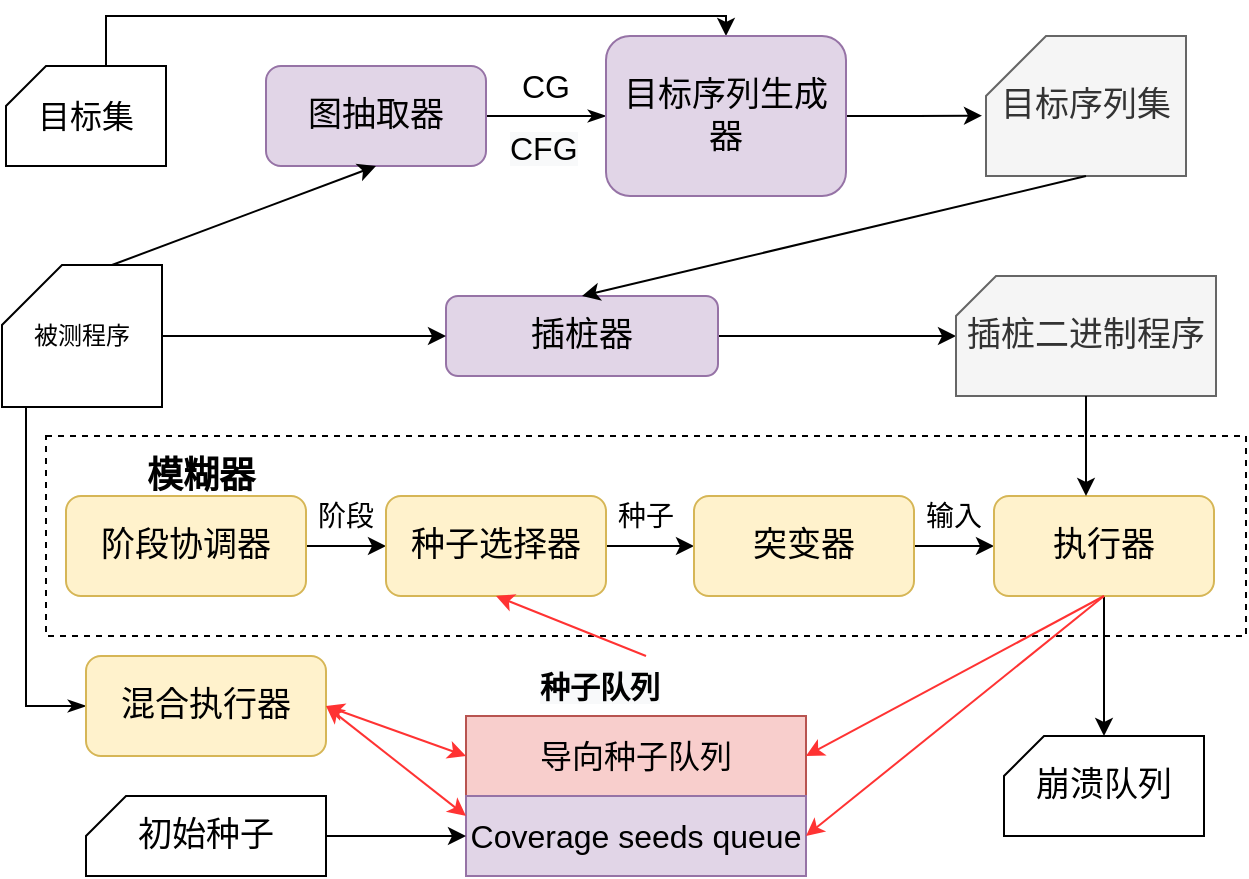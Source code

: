 <mxfile version="15.5.5" type="github">
  <diagram id="C5RBs43oDa-KdzZeNtuy" name="Page-1">
    <mxGraphModel dx="1422" dy="762" grid="0" gridSize="10" guides="1" tooltips="1" connect="1" arrows="1" fold="1" page="1" pageScale="1" pageWidth="827" pageHeight="1169" math="0" shadow="0">
      <root>
        <mxCell id="WIyWlLk6GJQsqaUBKTNV-0" />
        <mxCell id="WIyWlLk6GJQsqaUBKTNV-1" parent="WIyWlLk6GJQsqaUBKTNV-0" />
        <mxCell id="OiPHyQ5rAF06rbVgizBV-43" value="" style="rounded=0;whiteSpace=wrap;html=1;dashed=1;" vertex="1" parent="WIyWlLk6GJQsqaUBKTNV-1">
          <mxGeometry x="102" y="639" width="600" height="100" as="geometry" />
        </mxCell>
        <mxCell id="OiPHyQ5rAF06rbVgizBV-44" style="edgeStyle=orthogonalEdgeStyle;rounded=0;orthogonalLoop=1;jettySize=auto;html=1;entryX=0.5;entryY=0;entryDx=0;entryDy=0;" edge="1" parent="WIyWlLk6GJQsqaUBKTNV-1" source="OiPHyQ5rAF06rbVgizBV-45" target="OiPHyQ5rAF06rbVgizBV-49">
          <mxGeometry relative="1" as="geometry">
            <Array as="points">
              <mxPoint x="132" y="429" />
              <mxPoint x="442" y="429" />
            </Array>
          </mxGeometry>
        </mxCell>
        <mxCell id="OiPHyQ5rAF06rbVgizBV-45" value="&lt;font style=&quot;vertical-align: inherit&quot;&gt;&lt;font style=&quot;vertical-align: inherit&quot;&gt;&lt;font style=&quot;vertical-align: inherit&quot;&gt;&lt;font style=&quot;vertical-align: inherit ; font-size: 16px&quot;&gt;目标集&lt;/font&gt;&lt;/font&gt;&lt;/font&gt;&lt;/font&gt;" style="shape=card;whiteSpace=wrap;html=1;size=20;" vertex="1" parent="WIyWlLk6GJQsqaUBKTNV-1">
          <mxGeometry x="82" y="454" width="80" height="50" as="geometry" />
        </mxCell>
        <mxCell id="OiPHyQ5rAF06rbVgizBV-46" value="" style="edgeStyle=orthogonalEdgeStyle;rounded=0;orthogonalLoop=1;jettySize=auto;html=1;endArrow=classicThin;endFill=1;" edge="1" parent="WIyWlLk6GJQsqaUBKTNV-1" source="OiPHyQ5rAF06rbVgizBV-47" target="OiPHyQ5rAF06rbVgizBV-49">
          <mxGeometry relative="1" as="geometry" />
        </mxCell>
        <mxCell id="OiPHyQ5rAF06rbVgizBV-47" value="&lt;span style=&quot;font-size: 17px&quot;&gt;图抽取器&lt;/span&gt;" style="rounded=1;whiteSpace=wrap;html=1;fillColor=#e1d5e7;strokeColor=#9673a6;" vertex="1" parent="WIyWlLk6GJQsqaUBKTNV-1">
          <mxGeometry x="212" y="454" width="110" height="50" as="geometry" />
        </mxCell>
        <mxCell id="OiPHyQ5rAF06rbVgizBV-48" style="edgeStyle=orthogonalEdgeStyle;rounded=0;orthogonalLoop=1;jettySize=auto;html=1;entryX=-0.02;entryY=0.569;entryDx=0;entryDy=0;entryPerimeter=0;" edge="1" parent="WIyWlLk6GJQsqaUBKTNV-1" source="OiPHyQ5rAF06rbVgizBV-49" target="OiPHyQ5rAF06rbVgizBV-50">
          <mxGeometry relative="1" as="geometry" />
        </mxCell>
        <mxCell id="OiPHyQ5rAF06rbVgizBV-49" value="&lt;span style=&quot;font-size: 17px&quot;&gt;目标序列生成器&lt;/span&gt;" style="rounded=1;whiteSpace=wrap;html=1;fillColor=#e1d5e7;strokeColor=#9673a6;" vertex="1" parent="WIyWlLk6GJQsqaUBKTNV-1">
          <mxGeometry x="382" y="439" width="120" height="80" as="geometry" />
        </mxCell>
        <mxCell id="OiPHyQ5rAF06rbVgizBV-50" value="&lt;span style=&quot;font-size: 17px&quot;&gt;目标序列集&lt;/span&gt;" style="shape=card;whiteSpace=wrap;html=1;fillColor=#f5f5f5;strokeColor=#666666;fontColor=#333333;" vertex="1" parent="WIyWlLk6GJQsqaUBKTNV-1">
          <mxGeometry x="572" y="439" width="100" height="70" as="geometry" />
        </mxCell>
        <mxCell id="OiPHyQ5rAF06rbVgizBV-51" style="edgeStyle=orthogonalEdgeStyle;rounded=0;orthogonalLoop=1;jettySize=auto;html=1;" edge="1" parent="WIyWlLk6GJQsqaUBKTNV-1" source="OiPHyQ5rAF06rbVgizBV-52" target="OiPHyQ5rAF06rbVgizBV-53">
          <mxGeometry relative="1" as="geometry" />
        </mxCell>
        <mxCell id="OiPHyQ5rAF06rbVgizBV-52" value="&lt;font style=&quot;font-size: 17px&quot;&gt;插桩器&lt;/font&gt;" style="rounded=1;whiteSpace=wrap;html=1;fillColor=#e1d5e7;strokeColor=#9673a6;" vertex="1" parent="WIyWlLk6GJQsqaUBKTNV-1">
          <mxGeometry x="302" y="569" width="136" height="40" as="geometry" />
        </mxCell>
        <mxCell id="OiPHyQ5rAF06rbVgizBV-53" value="&lt;span style=&quot;font-size: 17px&quot;&gt;插桩二进制程序&lt;/span&gt;" style="shape=card;whiteSpace=wrap;html=1;size=20;fillColor=#f5f5f5;strokeColor=#666666;fontColor=#333333;" vertex="1" parent="WIyWlLk6GJQsqaUBKTNV-1">
          <mxGeometry x="557" y="559" width="130" height="60" as="geometry" />
        </mxCell>
        <mxCell id="OiPHyQ5rAF06rbVgizBV-54" style="edgeStyle=orthogonalEdgeStyle;rounded=0;orthogonalLoop=1;jettySize=auto;html=1;entryX=0;entryY=0.5;entryDx=0;entryDy=0;" edge="1" parent="WIyWlLk6GJQsqaUBKTNV-1" source="OiPHyQ5rAF06rbVgizBV-56" target="OiPHyQ5rAF06rbVgizBV-52">
          <mxGeometry relative="1" as="geometry" />
        </mxCell>
        <mxCell id="OiPHyQ5rAF06rbVgizBV-55" style="edgeStyle=orthogonalEdgeStyle;rounded=0;orthogonalLoop=1;jettySize=auto;html=1;entryX=0;entryY=0.5;entryDx=0;entryDy=0;endArrow=classicThin;endFill=1;" edge="1" parent="WIyWlLk6GJQsqaUBKTNV-1" source="OiPHyQ5rAF06rbVgizBV-56" target="OiPHyQ5rAF06rbVgizBV-65">
          <mxGeometry relative="1" as="geometry">
            <Array as="points">
              <mxPoint x="92" y="774" />
            </Array>
          </mxGeometry>
        </mxCell>
        <mxCell id="OiPHyQ5rAF06rbVgizBV-56" value="被测程序" style="shape=card;whiteSpace=wrap;html=1;" vertex="1" parent="WIyWlLk6GJQsqaUBKTNV-1">
          <mxGeometry x="80" y="553.5" width="80" height="71" as="geometry" />
        </mxCell>
        <mxCell id="OiPHyQ5rAF06rbVgizBV-57" value="" style="edgeStyle=orthogonalEdgeStyle;rounded=0;orthogonalLoop=1;jettySize=auto;html=1;" edge="1" parent="WIyWlLk6GJQsqaUBKTNV-1" source="OiPHyQ5rAF06rbVgizBV-58" target="OiPHyQ5rAF06rbVgizBV-60">
          <mxGeometry relative="1" as="geometry" />
        </mxCell>
        <mxCell id="OiPHyQ5rAF06rbVgizBV-58" value="&lt;span style=&quot;font-size: 17px&quot;&gt;阶段协调器&lt;/span&gt;" style="rounded=1;whiteSpace=wrap;html=1;fillColor=#fff2cc;strokeColor=#d6b656;" vertex="1" parent="WIyWlLk6GJQsqaUBKTNV-1">
          <mxGeometry x="112" y="669" width="120" height="50" as="geometry" />
        </mxCell>
        <mxCell id="OiPHyQ5rAF06rbVgizBV-59" value="" style="edgeStyle=orthogonalEdgeStyle;rounded=0;orthogonalLoop=1;jettySize=auto;html=1;" edge="1" parent="WIyWlLk6GJQsqaUBKTNV-1" source="OiPHyQ5rAF06rbVgizBV-60" target="OiPHyQ5rAF06rbVgizBV-62">
          <mxGeometry relative="1" as="geometry" />
        </mxCell>
        <mxCell id="OiPHyQ5rAF06rbVgizBV-60" value="&lt;span style=&quot;font-size: 17px&quot;&gt;种子选择器&lt;/span&gt;" style="rounded=1;whiteSpace=wrap;html=1;fillColor=#fff2cc;strokeColor=#d6b656;" vertex="1" parent="WIyWlLk6GJQsqaUBKTNV-1">
          <mxGeometry x="272" y="669" width="110" height="50" as="geometry" />
        </mxCell>
        <mxCell id="OiPHyQ5rAF06rbVgizBV-61" value="" style="edgeStyle=orthogonalEdgeStyle;rounded=0;orthogonalLoop=1;jettySize=auto;html=1;" edge="1" parent="WIyWlLk6GJQsqaUBKTNV-1" source="OiPHyQ5rAF06rbVgizBV-62" target="OiPHyQ5rAF06rbVgizBV-64">
          <mxGeometry relative="1" as="geometry" />
        </mxCell>
        <mxCell id="OiPHyQ5rAF06rbVgizBV-62" value="&lt;span style=&quot;font-size: 17px&quot;&gt;突变器&lt;/span&gt;" style="rounded=1;whiteSpace=wrap;html=1;fillColor=#fff2cc;strokeColor=#d6b656;" vertex="1" parent="WIyWlLk6GJQsqaUBKTNV-1">
          <mxGeometry x="426" y="669" width="110" height="50" as="geometry" />
        </mxCell>
        <mxCell id="OiPHyQ5rAF06rbVgizBV-63" value="" style="edgeStyle=orthogonalEdgeStyle;rounded=0;orthogonalLoop=1;jettySize=auto;html=1;" edge="1" parent="WIyWlLk6GJQsqaUBKTNV-1" source="OiPHyQ5rAF06rbVgizBV-64" target="OiPHyQ5rAF06rbVgizBV-67">
          <mxGeometry relative="1" as="geometry" />
        </mxCell>
        <mxCell id="OiPHyQ5rAF06rbVgizBV-64" value="&lt;span style=&quot;font-size: 17px&quot;&gt;执行器&lt;/span&gt;" style="rounded=1;whiteSpace=wrap;html=1;fillColor=#fff2cc;strokeColor=#d6b656;" vertex="1" parent="WIyWlLk6GJQsqaUBKTNV-1">
          <mxGeometry x="576" y="669" width="110" height="50" as="geometry" />
        </mxCell>
        <mxCell id="OiPHyQ5rAF06rbVgizBV-65" value="&lt;span style=&quot;font-size: 17px&quot;&gt;混合执行器&lt;br&gt;&lt;/span&gt;" style="rounded=1;whiteSpace=wrap;html=1;fillColor=#fff2cc;strokeColor=#d6b656;" vertex="1" parent="WIyWlLk6GJQsqaUBKTNV-1">
          <mxGeometry x="122" y="749" width="120" height="50" as="geometry" />
        </mxCell>
        <mxCell id="OiPHyQ5rAF06rbVgizBV-66" value="&lt;font style=&quot;font-size: 17px&quot;&gt;初始种子&lt;/font&gt;" style="shape=card;whiteSpace=wrap;html=1;size=20;" vertex="1" parent="WIyWlLk6GJQsqaUBKTNV-1">
          <mxGeometry x="122" y="819" width="120" height="40" as="geometry" />
        </mxCell>
        <mxCell id="OiPHyQ5rAF06rbVgizBV-67" value="&lt;span style=&quot;font-size: 17px&quot;&gt;崩溃队列&lt;br&gt;&lt;/span&gt;" style="shape=card;whiteSpace=wrap;html=1;size=20;" vertex="1" parent="WIyWlLk6GJQsqaUBKTNV-1">
          <mxGeometry x="581" y="789" width="100" height="50" as="geometry" />
        </mxCell>
        <mxCell id="OiPHyQ5rAF06rbVgizBV-68" value="" style="endArrow=classic;html=1;exitX=0;exitY=0;exitDx=55;exitDy=0;exitPerimeter=0;entryX=0.5;entryY=1;entryDx=0;entryDy=0;" edge="1" parent="WIyWlLk6GJQsqaUBKTNV-1" source="OiPHyQ5rAF06rbVgizBV-56" target="OiPHyQ5rAF06rbVgizBV-47">
          <mxGeometry width="50" height="50" relative="1" as="geometry">
            <mxPoint x="212" y="569" as="sourcePoint" />
            <mxPoint x="262" y="519" as="targetPoint" />
          </mxGeometry>
        </mxCell>
        <mxCell id="OiPHyQ5rAF06rbVgizBV-69" value="" style="endArrow=classic;html=1;exitX=0.5;exitY=1;exitDx=0;exitDy=0;exitPerimeter=0;entryX=0.5;entryY=0;entryDx=0;entryDy=0;" edge="1" parent="WIyWlLk6GJQsqaUBKTNV-1" source="OiPHyQ5rAF06rbVgizBV-50" target="OiPHyQ5rAF06rbVgizBV-52">
          <mxGeometry width="50" height="50" relative="1" as="geometry">
            <mxPoint x="482" y="599" as="sourcePoint" />
            <mxPoint x="532" y="549" as="targetPoint" />
          </mxGeometry>
        </mxCell>
        <mxCell id="OiPHyQ5rAF06rbVgizBV-70" value="" style="endArrow=classic;html=1;exitX=0.5;exitY=1;exitDx=0;exitDy=0;exitPerimeter=0;" edge="1" parent="WIyWlLk6GJQsqaUBKTNV-1" source="OiPHyQ5rAF06rbVgizBV-53">
          <mxGeometry width="50" height="50" relative="1" as="geometry">
            <mxPoint x="612" y="689" as="sourcePoint" />
            <mxPoint x="622" y="669" as="targetPoint" />
          </mxGeometry>
        </mxCell>
        <mxCell id="OiPHyQ5rAF06rbVgizBV-71" value="&lt;span style=&quot;font-size: 16px&quot;&gt;导向种子队列&lt;/span&gt;" style="rounded=0;whiteSpace=wrap;html=1;fillColor=#f8cecc;strokeColor=#b85450;" vertex="1" parent="WIyWlLk6GJQsqaUBKTNV-1">
          <mxGeometry x="312" y="779" width="170" height="40" as="geometry" />
        </mxCell>
        <mxCell id="OiPHyQ5rAF06rbVgizBV-72" value="&lt;span&gt;&lt;font style=&quot;font-size: 16px&quot;&gt;Coverage seeds queue&lt;/font&gt;&lt;/span&gt;" style="rounded=0;whiteSpace=wrap;html=1;fillColor=#e1d5e7;strokeColor=#9673a6;" vertex="1" parent="WIyWlLk6GJQsqaUBKTNV-1">
          <mxGeometry x="312" y="819" width="170" height="40" as="geometry" />
        </mxCell>
        <mxCell id="OiPHyQ5rAF06rbVgizBV-73" value="" style="endArrow=classic;html=1;exitX=0.5;exitY=1;exitDx=0;exitDy=0;entryX=1;entryY=0.5;entryDx=0;entryDy=0;strokeColor=#FF3333;" edge="1" parent="WIyWlLk6GJQsqaUBKTNV-1" source="OiPHyQ5rAF06rbVgizBV-64" target="OiPHyQ5rAF06rbVgizBV-71">
          <mxGeometry width="50" height="50" relative="1" as="geometry">
            <mxPoint x="452" y="989" as="sourcePoint" />
            <mxPoint x="502" y="939" as="targetPoint" />
          </mxGeometry>
        </mxCell>
        <mxCell id="OiPHyQ5rAF06rbVgizBV-74" value="" style="endArrow=classic;html=1;exitX=0.5;exitY=1;exitDx=0;exitDy=0;entryX=1;entryY=0.5;entryDx=0;entryDy=0;strokeColor=#FF3333;" edge="1" parent="WIyWlLk6GJQsqaUBKTNV-1" source="OiPHyQ5rAF06rbVgizBV-64" target="OiPHyQ5rAF06rbVgizBV-72">
          <mxGeometry width="50" height="50" relative="1" as="geometry">
            <mxPoint x="452" y="999" as="sourcePoint" />
            <mxPoint x="502" y="949" as="targetPoint" />
          </mxGeometry>
        </mxCell>
        <mxCell id="OiPHyQ5rAF06rbVgizBV-75" value="" style="endArrow=classic;startArrow=classic;html=1;exitX=1;exitY=0.5;exitDx=0;exitDy=0;entryX=0;entryY=0.5;entryDx=0;entryDy=0;strokeColor=#FF3333;" edge="1" parent="WIyWlLk6GJQsqaUBKTNV-1" source="OiPHyQ5rAF06rbVgizBV-65" target="OiPHyQ5rAF06rbVgizBV-71">
          <mxGeometry width="50" height="50" relative="1" as="geometry">
            <mxPoint x="332" y="969" as="sourcePoint" />
            <mxPoint x="382" y="919" as="targetPoint" />
          </mxGeometry>
        </mxCell>
        <mxCell id="OiPHyQ5rAF06rbVgizBV-76" value="" style="endArrow=classic;html=1;exitX=1;exitY=0.5;exitDx=0;exitDy=0;exitPerimeter=0;" edge="1" parent="WIyWlLk6GJQsqaUBKTNV-1" source="OiPHyQ5rAF06rbVgizBV-66">
          <mxGeometry width="50" height="50" relative="1" as="geometry">
            <mxPoint x="222" y="959" as="sourcePoint" />
            <mxPoint x="312" y="839" as="targetPoint" />
          </mxGeometry>
        </mxCell>
        <mxCell id="OiPHyQ5rAF06rbVgizBV-77" value="&lt;font style=&quot;font-size: 16px&quot;&gt;CG&lt;/font&gt;" style="text;html=1;strokeColor=none;fillColor=none;align=center;verticalAlign=middle;whiteSpace=wrap;rounded=0;" vertex="1" parent="WIyWlLk6GJQsqaUBKTNV-1">
          <mxGeometry x="332" y="454" width="40" height="20" as="geometry" />
        </mxCell>
        <mxCell id="OiPHyQ5rAF06rbVgizBV-78" value="&lt;span style=&quot;color: rgb(0 , 0 , 0) ; font-family: &amp;#34;helvetica&amp;#34; ; font-size: 16px ; font-style: normal ; font-weight: 400 ; letter-spacing: normal ; text-align: center ; text-indent: 0px ; text-transform: none ; word-spacing: 0px ; background-color: rgb(248 , 249 , 250) ; display: inline ; float: none&quot;&gt;CFG&lt;/span&gt;" style="text;whiteSpace=wrap;html=1;" vertex="1" parent="WIyWlLk6GJQsqaUBKTNV-1">
          <mxGeometry x="332" y="479" width="50" height="30" as="geometry" />
        </mxCell>
        <mxCell id="OiPHyQ5rAF06rbVgizBV-79" value="&lt;font style=&quot;font-size: 14px&quot;&gt;阶段&lt;/font&gt;" style="text;html=1;strokeColor=none;fillColor=none;align=center;verticalAlign=middle;whiteSpace=wrap;rounded=0;" vertex="1" parent="WIyWlLk6GJQsqaUBKTNV-1">
          <mxGeometry x="232" y="669" width="40" height="20" as="geometry" />
        </mxCell>
        <mxCell id="OiPHyQ5rAF06rbVgizBV-80" value="&lt;font style=&quot;font-size: 14px&quot;&gt;种子&lt;/font&gt;" style="text;html=1;strokeColor=none;fillColor=none;align=center;verticalAlign=middle;whiteSpace=wrap;rounded=0;" vertex="1" parent="WIyWlLk6GJQsqaUBKTNV-1">
          <mxGeometry x="382" y="669" width="40" height="20" as="geometry" />
        </mxCell>
        <mxCell id="OiPHyQ5rAF06rbVgizBV-81" value="&lt;font style=&quot;font-size: 14px&quot;&gt;输入&lt;/font&gt;" style="text;html=1;strokeColor=none;fillColor=none;align=center;verticalAlign=middle;whiteSpace=wrap;rounded=0;" vertex="1" parent="WIyWlLk6GJQsqaUBKTNV-1">
          <mxGeometry x="536" y="669" width="40" height="20" as="geometry" />
        </mxCell>
        <mxCell id="OiPHyQ5rAF06rbVgizBV-82" value="&lt;font style=&quot;font-size: 18px&quot;&gt;&lt;b&gt;模糊器&lt;/b&gt;&lt;/font&gt;" style="text;html=1;strokeColor=none;fillColor=none;align=center;verticalAlign=middle;whiteSpace=wrap;rounded=0;dashed=1;" vertex="1" parent="WIyWlLk6GJQsqaUBKTNV-1">
          <mxGeometry x="142" y="649" width="75" height="20" as="geometry" />
        </mxCell>
        <mxCell id="OiPHyQ5rAF06rbVgizBV-83" value="&lt;span style=&quot;color: rgb(0 , 0 , 0) ; font-family: &amp;#34;helvetica&amp;#34; ; font-size: 15px ; font-style: normal ; letter-spacing: normal ; text-align: center ; text-indent: 0px ; text-transform: none ; word-spacing: 0px ; background-color: rgb(248 , 249 , 250) ; display: inline ; float: none&quot;&gt;&lt;b&gt;种子队列&lt;/b&gt;&lt;/span&gt;" style="text;whiteSpace=wrap;html=1;" vertex="1" parent="WIyWlLk6GJQsqaUBKTNV-1">
          <mxGeometry x="347" y="749" width="110" height="30" as="geometry" />
        </mxCell>
        <mxCell id="OiPHyQ5rAF06rbVgizBV-84" value="" style="endArrow=classic;html=1;strokeColor=#FF3333;entryX=0.5;entryY=1;entryDx=0;entryDy=0;exitX=0.5;exitY=0;exitDx=0;exitDy=0;" edge="1" parent="WIyWlLk6GJQsqaUBKTNV-1" source="OiPHyQ5rAF06rbVgizBV-83" target="OiPHyQ5rAF06rbVgizBV-60">
          <mxGeometry width="50" height="50" relative="1" as="geometry">
            <mxPoint x="252" y="999" as="sourcePoint" />
            <mxPoint x="302" y="949" as="targetPoint" />
          </mxGeometry>
        </mxCell>
        <mxCell id="OiPHyQ5rAF06rbVgizBV-85" value="" style="endArrow=classic;startArrow=classic;html=1;exitX=1;exitY=0.5;exitDx=0;exitDy=0;strokeColor=#FF3333;" edge="1" parent="WIyWlLk6GJQsqaUBKTNV-1" source="OiPHyQ5rAF06rbVgizBV-65">
          <mxGeometry width="50" height="50" relative="1" as="geometry">
            <mxPoint x="262" y="879" as="sourcePoint" />
            <mxPoint x="312" y="829" as="targetPoint" />
          </mxGeometry>
        </mxCell>
      </root>
    </mxGraphModel>
  </diagram>
</mxfile>
